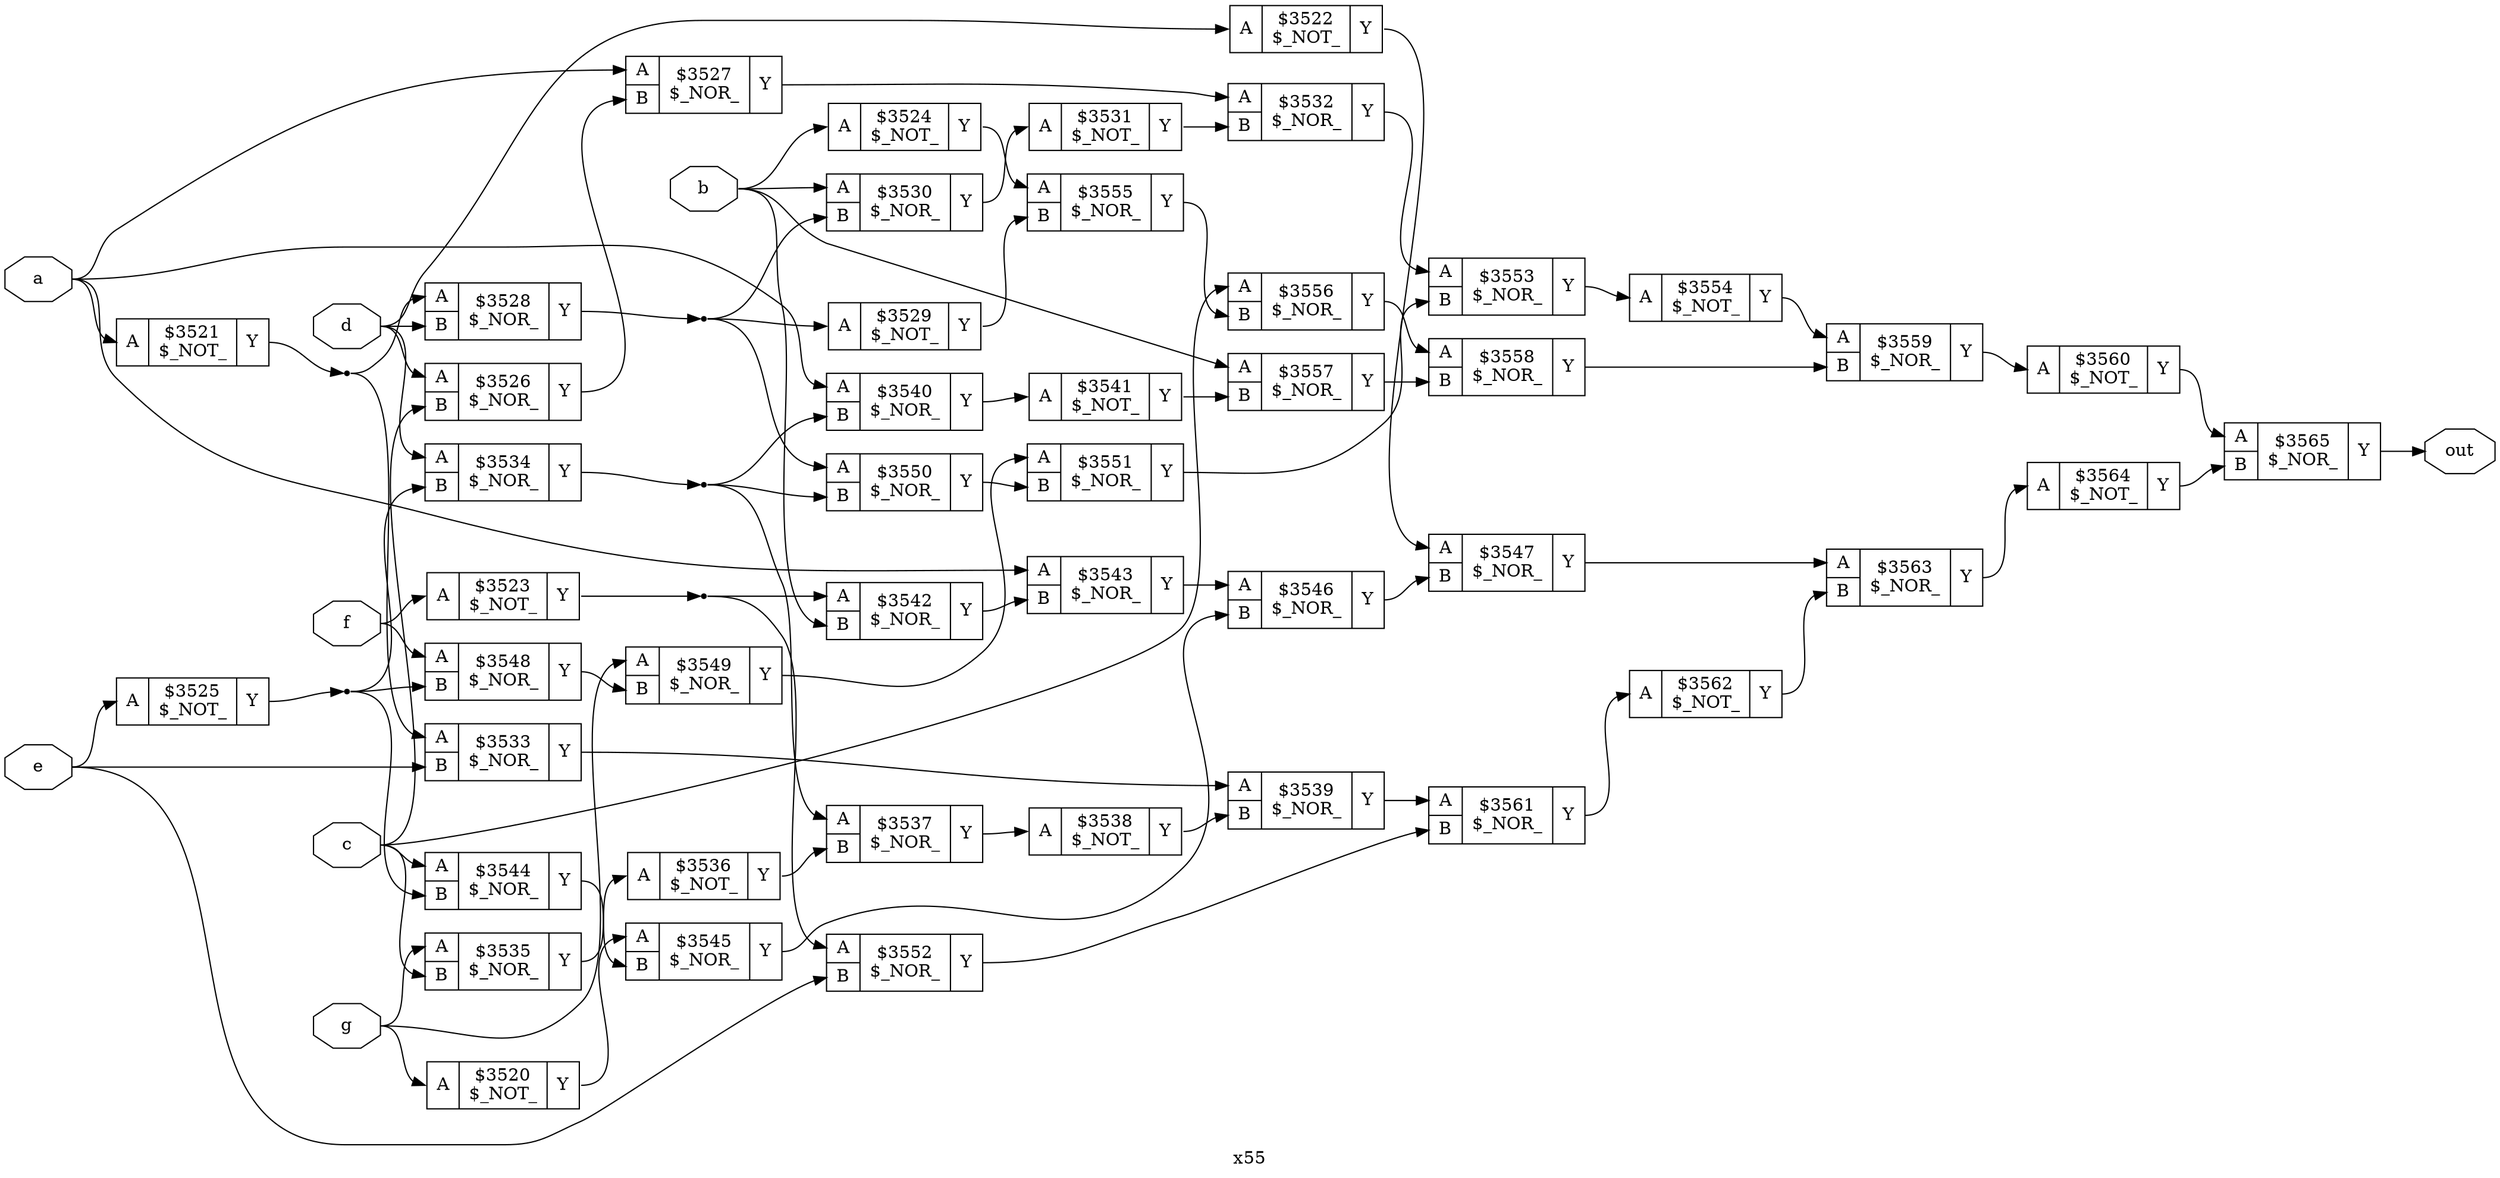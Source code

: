 digraph "x55" {
label="x55";
rankdir="LR";
remincross=true;
n46 [ shape=octagon, label="a", color="black", fontcolor="black" ];
n47 [ shape=octagon, label="b", color="black", fontcolor="black" ];
n48 [ shape=octagon, label="c", color="black", fontcolor="black" ];
n49 [ shape=octagon, label="d", color="black", fontcolor="black" ];
n50 [ shape=octagon, label="e", color="black", fontcolor="black" ];
n51 [ shape=octagon, label="f", color="black", fontcolor="black" ];
n52 [ shape=octagon, label="g", color="black", fontcolor="black" ];
n53 [ shape=octagon, label="out", color="black", fontcolor="black" ];
c56 [ shape=record, label="{{<p54> A}|$3520\n$_NOT_|{<p55> Y}}" ];
c57 [ shape=record, label="{{<p54> A}|$3521\n$_NOT_|{<p55> Y}}" ];
c58 [ shape=record, label="{{<p54> A}|$3522\n$_NOT_|{<p55> Y}}" ];
c59 [ shape=record, label="{{<p54> A}|$3523\n$_NOT_|{<p55> Y}}" ];
c60 [ shape=record, label="{{<p54> A}|$3524\n$_NOT_|{<p55> Y}}" ];
c61 [ shape=record, label="{{<p54> A}|$3525\n$_NOT_|{<p55> Y}}" ];
c63 [ shape=record, label="{{<p54> A|<p62> B}|$3526\n$_NOR_|{<p55> Y}}" ];
c64 [ shape=record, label="{{<p54> A|<p62> B}|$3527\n$_NOR_|{<p55> Y}}" ];
c65 [ shape=record, label="{{<p54> A|<p62> B}|$3528\n$_NOR_|{<p55> Y}}" ];
c66 [ shape=record, label="{{<p54> A}|$3529\n$_NOT_|{<p55> Y}}" ];
c67 [ shape=record, label="{{<p54> A|<p62> B}|$3530\n$_NOR_|{<p55> Y}}" ];
c68 [ shape=record, label="{{<p54> A}|$3531\n$_NOT_|{<p55> Y}}" ];
c69 [ shape=record, label="{{<p54> A|<p62> B}|$3532\n$_NOR_|{<p55> Y}}" ];
c70 [ shape=record, label="{{<p54> A|<p62> B}|$3533\n$_NOR_|{<p55> Y}}" ];
c71 [ shape=record, label="{{<p54> A|<p62> B}|$3534\n$_NOR_|{<p55> Y}}" ];
c72 [ shape=record, label="{{<p54> A|<p62> B}|$3535\n$_NOR_|{<p55> Y}}" ];
c73 [ shape=record, label="{{<p54> A}|$3536\n$_NOT_|{<p55> Y}}" ];
c74 [ shape=record, label="{{<p54> A|<p62> B}|$3537\n$_NOR_|{<p55> Y}}" ];
c75 [ shape=record, label="{{<p54> A}|$3538\n$_NOT_|{<p55> Y}}" ];
c76 [ shape=record, label="{{<p54> A|<p62> B}|$3539\n$_NOR_|{<p55> Y}}" ];
c77 [ shape=record, label="{{<p54> A|<p62> B}|$3540\n$_NOR_|{<p55> Y}}" ];
c78 [ shape=record, label="{{<p54> A}|$3541\n$_NOT_|{<p55> Y}}" ];
c79 [ shape=record, label="{{<p54> A|<p62> B}|$3542\n$_NOR_|{<p55> Y}}" ];
c80 [ shape=record, label="{{<p54> A|<p62> B}|$3543\n$_NOR_|{<p55> Y}}" ];
c81 [ shape=record, label="{{<p54> A|<p62> B}|$3544\n$_NOR_|{<p55> Y}}" ];
c82 [ shape=record, label="{{<p54> A|<p62> B}|$3545\n$_NOR_|{<p55> Y}}" ];
c83 [ shape=record, label="{{<p54> A|<p62> B}|$3546\n$_NOR_|{<p55> Y}}" ];
c84 [ shape=record, label="{{<p54> A|<p62> B}|$3547\n$_NOR_|{<p55> Y}}" ];
c85 [ shape=record, label="{{<p54> A|<p62> B}|$3548\n$_NOR_|{<p55> Y}}" ];
c86 [ shape=record, label="{{<p54> A|<p62> B}|$3549\n$_NOR_|{<p55> Y}}" ];
c87 [ shape=record, label="{{<p54> A|<p62> B}|$3550\n$_NOR_|{<p55> Y}}" ];
c88 [ shape=record, label="{{<p54> A|<p62> B}|$3551\n$_NOR_|{<p55> Y}}" ];
c89 [ shape=record, label="{{<p54> A|<p62> B}|$3552\n$_NOR_|{<p55> Y}}" ];
c90 [ shape=record, label="{{<p54> A|<p62> B}|$3553\n$_NOR_|{<p55> Y}}" ];
c91 [ shape=record, label="{{<p54> A}|$3554\n$_NOT_|{<p55> Y}}" ];
c92 [ shape=record, label="{{<p54> A|<p62> B}|$3555\n$_NOR_|{<p55> Y}}" ];
c93 [ shape=record, label="{{<p54> A|<p62> B}|$3556\n$_NOR_|{<p55> Y}}" ];
c94 [ shape=record, label="{{<p54> A|<p62> B}|$3557\n$_NOR_|{<p55> Y}}" ];
c95 [ shape=record, label="{{<p54> A|<p62> B}|$3558\n$_NOR_|{<p55> Y}}" ];
c96 [ shape=record, label="{{<p54> A|<p62> B}|$3559\n$_NOR_|{<p55> Y}}" ];
c97 [ shape=record, label="{{<p54> A}|$3560\n$_NOT_|{<p55> Y}}" ];
c98 [ shape=record, label="{{<p54> A|<p62> B}|$3561\n$_NOR_|{<p55> Y}}" ];
c99 [ shape=record, label="{{<p54> A}|$3562\n$_NOT_|{<p55> Y}}" ];
c100 [ shape=record, label="{{<p54> A|<p62> B}|$3563\n$_NOR_|{<p55> Y}}" ];
c101 [ shape=record, label="{{<p54> A}|$3564\n$_NOT_|{<p55> Y}}" ];
c102 [ shape=record, label="{{<p54> A|<p62> B}|$3565\n$_NOR_|{<p55> Y}}" ];
n1 [ shape=point ];
c57:p55:e -> n1:w [color="black", label=""];
n1:e -> c65:p54:w [color="black", label=""];
n1:e -> c70:p54:w [color="black", label=""];
c67:p55:e -> c68:p54:w [color="black", label=""];
c68:p55:e -> c69:p62:w [color="black", label=""];
c69:p55:e -> c90:p54:w [color="black", label=""];
c70:p55:e -> c76:p54:w [color="black", label=""];
n14 [ shape=point ];
c71:p55:e -> n14:w [color="black", label=""];
n14:e -> c74:p54:w [color="black", label=""];
n14:e -> c77:p62:w [color="black", label=""];
n14:e -> c87:p62:w [color="black", label=""];
c72:p55:e -> c73:p54:w [color="black", label=""];
c73:p55:e -> c74:p62:w [color="black", label=""];
c74:p55:e -> c75:p54:w [color="black", label=""];
c75:p55:e -> c76:p62:w [color="black", label=""];
c76:p55:e -> c98:p54:w [color="black", label=""];
c58:p55:e -> c84:p54:w [color="black", label=""];
c77:p55:e -> c78:p54:w [color="black", label=""];
c78:p55:e -> c94:p62:w [color="black", label=""];
c79:p55:e -> c80:p62:w [color="black", label=""];
c80:p55:e -> c83:p54:w [color="black", label=""];
c81:p55:e -> c82:p62:w [color="black", label=""];
c82:p55:e -> c83:p62:w [color="black", label=""];
c83:p55:e -> c84:p62:w [color="black", label=""];
c84:p55:e -> c100:p54:w [color="black", label=""];
c85:p55:e -> c86:p62:w [color="black", label=""];
c86:p55:e -> c88:p54:w [color="black", label=""];
n3 [ shape=point ];
c59:p55:e -> n3:w [color="black", label=""];
n3:e -> c79:p54:w [color="black", label=""];
n3:e -> c89:p54:w [color="black", label=""];
c87:p55:e -> c88:p62:w [color="black", label=""];
c88:p55:e -> c90:p62:w [color="black", label=""];
c89:p55:e -> c98:p62:w [color="black", label=""];
c90:p55:e -> c91:p54:w [color="black", label=""];
c91:p55:e -> c96:p54:w [color="black", label=""];
c92:p55:e -> c93:p62:w [color="black", label=""];
c93:p55:e -> c95:p54:w [color="black", label=""];
c94:p55:e -> c95:p62:w [color="black", label=""];
c95:p55:e -> c96:p62:w [color="black", label=""];
c96:p55:e -> c97:p54:w [color="black", label=""];
c60:p55:e -> c92:p54:w [color="black", label=""];
c97:p55:e -> c102:p54:w [color="black", label=""];
c98:p55:e -> c99:p54:w [color="black", label=""];
c99:p55:e -> c100:p62:w [color="black", label=""];
c100:p55:e -> c101:p54:w [color="black", label=""];
c101:p55:e -> c102:p62:w [color="black", label=""];
c56:p55:e -> c82:p54:w [color="black", label=""];
n46:e -> c57:p54:w [color="black", label=""];
n46:e -> c64:p54:w [color="black", label=""];
n46:e -> c77:p54:w [color="black", label=""];
n46:e -> c80:p54:w [color="black", label=""];
n47:e -> c60:p54:w [color="black", label=""];
n47:e -> c67:p54:w [color="black", label=""];
n47:e -> c79:p62:w [color="black", label=""];
n47:e -> c94:p54:w [color="black", label=""];
n48:e -> c63:p62:w [color="black", label=""];
n48:e -> c72:p62:w [color="black", label=""];
n48:e -> c81:p54:w [color="black", label=""];
n48:e -> c93:p54:w [color="black", label=""];
n49:e -> c58:p54:w [color="black", label=""];
n49:e -> c63:p54:w [color="black", label=""];
n49:e -> c65:p62:w [color="black", label=""];
n49:e -> c71:p54:w [color="black", label=""];
n5 [ shape=point ];
c61:p55:e -> n5:w [color="black", label=""];
n5:e -> c71:p62:w [color="black", label=""];
n5:e -> c81:p62:w [color="black", label=""];
n5:e -> c85:p62:w [color="black", label=""];
n50:e -> c61:p54:w [color="black", label=""];
n50:e -> c70:p62:w [color="black", label=""];
n50:e -> c89:p62:w [color="black", label=""];
n51:e -> c59:p54:w [color="black", label=""];
n51:e -> c85:p54:w [color="black", label=""];
n52:e -> c56:p54:w [color="black", label=""];
n52:e -> c72:p54:w [color="black", label=""];
n52:e -> c86:p54:w [color="black", label=""];
c102:p55:e -> n53:w [color="black", label=""];
c63:p55:e -> c64:p62:w [color="black", label=""];
c64:p55:e -> c69:p54:w [color="black", label=""];
n8 [ shape=point ];
c65:p55:e -> n8:w [color="black", label=""];
n8:e -> c66:p54:w [color="black", label=""];
n8:e -> c67:p62:w [color="black", label=""];
n8:e -> c87:p54:w [color="black", label=""];
c66:p55:e -> c92:p62:w [color="black", label=""];
}
